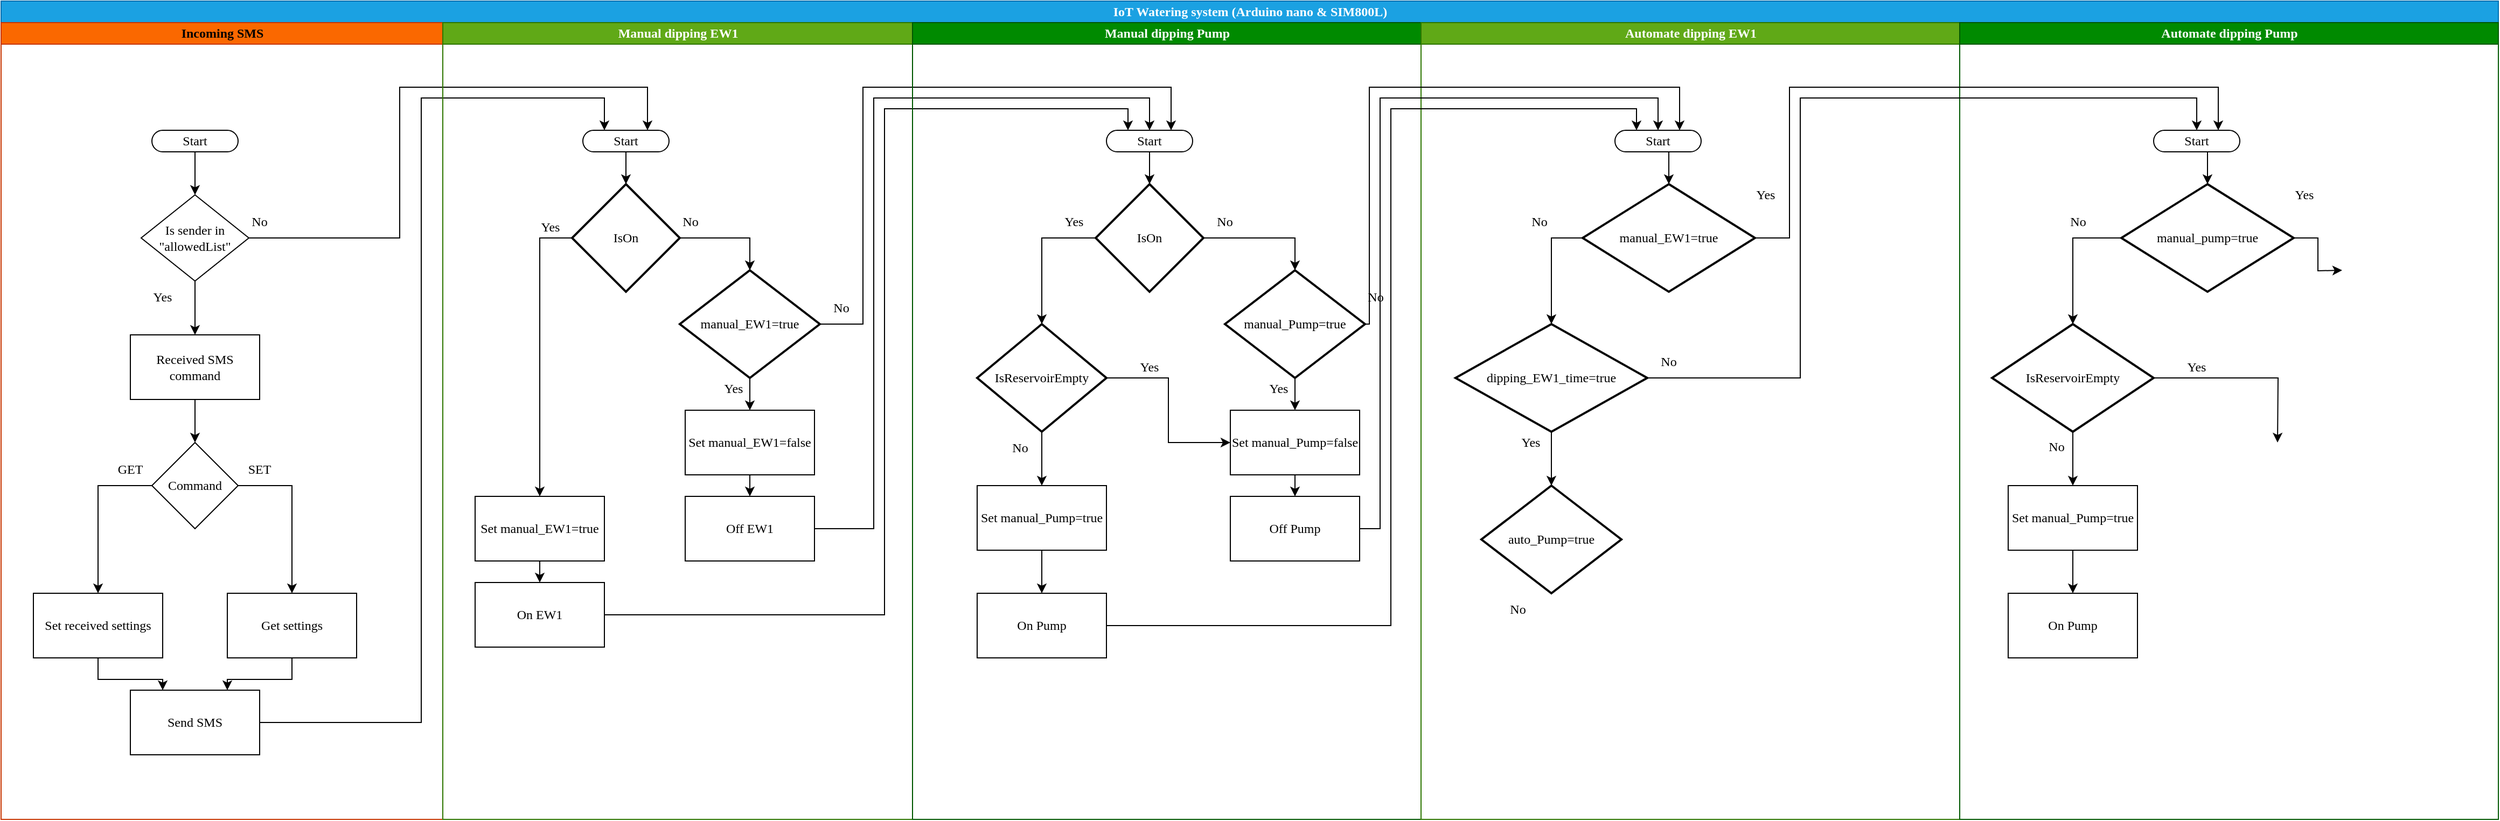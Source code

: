 <mxfile version="21.3.2" type="github">
  <diagram id="kgpKYQtTHZ0yAKxKKP6v" name="Page-1">
    <mxGraphModel dx="1249" dy="740" grid="1" gridSize="10" guides="1" tooltips="1" connect="1" arrows="1" fold="1" page="0" pageScale="1" pageWidth="850" pageHeight="1100" math="0" shadow="0">
      <root>
        <mxCell id="0" />
        <mxCell id="1" parent="0" />
        <mxCell id="xu4zQ6H6kHJUm9Qcrabf-24" value="IoT Watering system (Arduino nano &amp;amp; SIM800L)" style="swimlane;childLayout=stackLayout;resizeParent=1;resizeParentMax=0;startSize=20;html=1;strokeColor=#006EAF;fillColor=#1ba1e2;fontColor=#ffffff;fontFamily=Lucida Console;" vertex="1" parent="1">
          <mxGeometry x="10" y="10" width="2318" height="760" as="geometry" />
        </mxCell>
        <mxCell id="xu4zQ6H6kHJUm9Qcrabf-25" value="Incoming SMS" style="swimlane;startSize=20;html=1;fillColor=#fa6800;fontColor=#000000;strokeColor=#C73500;fontFamily=Lucida Console;" vertex="1" parent="xu4zQ6H6kHJUm9Qcrabf-24">
          <mxGeometry y="20" width="410" height="740" as="geometry">
            <mxRectangle y="20" width="40" height="460" as="alternateBounds" />
          </mxGeometry>
        </mxCell>
        <mxCell id="xu4zQ6H6kHJUm9Qcrabf-32" style="edgeStyle=orthogonalEdgeStyle;rounded=0;orthogonalLoop=1;jettySize=auto;html=1;exitX=0.5;exitY=0.5;exitDx=0;exitDy=10;exitPerimeter=0;entryX=0.5;entryY=0;entryDx=0;entryDy=0;fontFamily=Lucida Console;" edge="1" parent="xu4zQ6H6kHJUm9Qcrabf-25" source="xu4zQ6H6kHJUm9Qcrabf-28" target="xu4zQ6H6kHJUm9Qcrabf-29">
          <mxGeometry relative="1" as="geometry" />
        </mxCell>
        <mxCell id="xu4zQ6H6kHJUm9Qcrabf-28" value="Start" style="html=1;dashed=0;whiteSpace=wrap;shape=mxgraph.dfd.start;fontFamily=Lucida Console;" vertex="1" parent="xu4zQ6H6kHJUm9Qcrabf-25">
          <mxGeometry x="140" y="100" width="80" height="20" as="geometry" />
        </mxCell>
        <mxCell id="xu4zQ6H6kHJUm9Qcrabf-34" value="" style="edgeStyle=orthogonalEdgeStyle;rounded=0;orthogonalLoop=1;jettySize=auto;html=1;fontFamily=Lucida Console;" edge="1" parent="xu4zQ6H6kHJUm9Qcrabf-25" source="xu4zQ6H6kHJUm9Qcrabf-29" target="xu4zQ6H6kHJUm9Qcrabf-33">
          <mxGeometry relative="1" as="geometry" />
        </mxCell>
        <mxCell id="xu4zQ6H6kHJUm9Qcrabf-29" value="Is sender in &quot;allowedList&quot;" style="rhombus;whiteSpace=wrap;html=1;fontFamily=Lucida Console;" vertex="1" parent="xu4zQ6H6kHJUm9Qcrabf-25">
          <mxGeometry x="130" y="160" width="100" height="80" as="geometry" />
        </mxCell>
        <mxCell id="xu4zQ6H6kHJUm9Qcrabf-43" value="" style="edgeStyle=orthogonalEdgeStyle;rounded=0;orthogonalLoop=1;jettySize=auto;html=1;fontFamily=Lucida Console;" edge="1" parent="xu4zQ6H6kHJUm9Qcrabf-25" source="xu4zQ6H6kHJUm9Qcrabf-33" target="xu4zQ6H6kHJUm9Qcrabf-42">
          <mxGeometry relative="1" as="geometry" />
        </mxCell>
        <mxCell id="xu4zQ6H6kHJUm9Qcrabf-33" value="Received SMS command" style="whiteSpace=wrap;html=1;fontFamily=Lucida Console;" vertex="1" parent="xu4zQ6H6kHJUm9Qcrabf-25">
          <mxGeometry x="120" y="290" width="120" height="60" as="geometry" />
        </mxCell>
        <mxCell id="xu4zQ6H6kHJUm9Qcrabf-37" value="No" style="text;html=1;strokeColor=none;fillColor=none;align=center;verticalAlign=middle;whiteSpace=wrap;rounded=0;fontFamily=Lucida Console;" vertex="1" parent="xu4zQ6H6kHJUm9Qcrabf-25">
          <mxGeometry x="210" y="170" width="60" height="30" as="geometry" />
        </mxCell>
        <mxCell id="xu4zQ6H6kHJUm9Qcrabf-38" value="Yes" style="text;html=1;strokeColor=none;fillColor=none;align=center;verticalAlign=middle;whiteSpace=wrap;rounded=0;fontFamily=Lucida Console;" vertex="1" parent="xu4zQ6H6kHJUm9Qcrabf-25">
          <mxGeometry x="120" y="240" width="60" height="30" as="geometry" />
        </mxCell>
        <mxCell id="xu4zQ6H6kHJUm9Qcrabf-45" value="" style="edgeStyle=orthogonalEdgeStyle;rounded=0;orthogonalLoop=1;jettySize=auto;html=1;exitX=0;exitY=0.5;exitDx=0;exitDy=0;fontFamily=Lucida Console;" edge="1" parent="xu4zQ6H6kHJUm9Qcrabf-25" source="xu4zQ6H6kHJUm9Qcrabf-42" target="xu4zQ6H6kHJUm9Qcrabf-44">
          <mxGeometry relative="1" as="geometry" />
        </mxCell>
        <mxCell id="xu4zQ6H6kHJUm9Qcrabf-47" style="edgeStyle=orthogonalEdgeStyle;rounded=0;orthogonalLoop=1;jettySize=auto;html=1;exitX=1;exitY=0.5;exitDx=0;exitDy=0;entryX=0.5;entryY=0;entryDx=0;entryDy=0;fontFamily=Lucida Console;" edge="1" parent="xu4zQ6H6kHJUm9Qcrabf-25" source="xu4zQ6H6kHJUm9Qcrabf-42" target="xu4zQ6H6kHJUm9Qcrabf-46">
          <mxGeometry relative="1" as="geometry" />
        </mxCell>
        <mxCell id="xu4zQ6H6kHJUm9Qcrabf-42" value="Command" style="rhombus;whiteSpace=wrap;html=1;fontFamily=Lucida Console;" vertex="1" parent="xu4zQ6H6kHJUm9Qcrabf-25">
          <mxGeometry x="140" y="390" width="80" height="80" as="geometry" />
        </mxCell>
        <mxCell id="xu4zQ6H6kHJUm9Qcrabf-67" style="edgeStyle=orthogonalEdgeStyle;rounded=0;orthogonalLoop=1;jettySize=auto;html=1;entryX=0.25;entryY=0;entryDx=0;entryDy=0;fontFamily=Lucida Console;" edge="1" parent="xu4zQ6H6kHJUm9Qcrabf-25" source="xu4zQ6H6kHJUm9Qcrabf-44" target="xu4zQ6H6kHJUm9Qcrabf-66">
          <mxGeometry relative="1" as="geometry" />
        </mxCell>
        <mxCell id="xu4zQ6H6kHJUm9Qcrabf-44" value="Set received settings" style="whiteSpace=wrap;html=1;fontFamily=Lucida Console;" vertex="1" parent="xu4zQ6H6kHJUm9Qcrabf-25">
          <mxGeometry x="30" y="530" width="120" height="60" as="geometry" />
        </mxCell>
        <mxCell id="xu4zQ6H6kHJUm9Qcrabf-68" style="edgeStyle=orthogonalEdgeStyle;rounded=0;orthogonalLoop=1;jettySize=auto;html=1;exitX=0.5;exitY=1;exitDx=0;exitDy=0;entryX=0.75;entryY=0;entryDx=0;entryDy=0;fontFamily=Lucida Console;" edge="1" parent="xu4zQ6H6kHJUm9Qcrabf-25" source="xu4zQ6H6kHJUm9Qcrabf-46" target="xu4zQ6H6kHJUm9Qcrabf-66">
          <mxGeometry relative="1" as="geometry" />
        </mxCell>
        <mxCell id="xu4zQ6H6kHJUm9Qcrabf-46" value="Get settings" style="whiteSpace=wrap;html=1;fontFamily=Lucida Console;" vertex="1" parent="xu4zQ6H6kHJUm9Qcrabf-25">
          <mxGeometry x="210" y="530" width="120" height="60" as="geometry" />
        </mxCell>
        <mxCell id="xu4zQ6H6kHJUm9Qcrabf-64" value="GET" style="text;html=1;strokeColor=none;fillColor=none;align=center;verticalAlign=middle;whiteSpace=wrap;rounded=0;fontFamily=Lucida Console;" vertex="1" parent="xu4zQ6H6kHJUm9Qcrabf-25">
          <mxGeometry x="90" y="400" width="60" height="30" as="geometry" />
        </mxCell>
        <mxCell id="xu4zQ6H6kHJUm9Qcrabf-65" value="SET" style="text;html=1;strokeColor=none;fillColor=none;align=center;verticalAlign=middle;whiteSpace=wrap;rounded=0;fontFamily=Lucida Console;" vertex="1" parent="xu4zQ6H6kHJUm9Qcrabf-25">
          <mxGeometry x="210" y="400" width="60" height="30" as="geometry" />
        </mxCell>
        <mxCell id="xu4zQ6H6kHJUm9Qcrabf-66" value="Send SMS" style="whiteSpace=wrap;html=1;fontFamily=Lucida Console;" vertex="1" parent="xu4zQ6H6kHJUm9Qcrabf-25">
          <mxGeometry x="120" y="620" width="120" height="60" as="geometry" />
        </mxCell>
        <mxCell id="xu4zQ6H6kHJUm9Qcrabf-36" value="" style="edgeStyle=orthogonalEdgeStyle;rounded=0;orthogonalLoop=1;jettySize=auto;html=1;entryX=0.75;entryY=0;entryDx=0;entryDy=0;entryPerimeter=0;fontFamily=Lucida Console;" edge="1" parent="xu4zQ6H6kHJUm9Qcrabf-24" source="xu4zQ6H6kHJUm9Qcrabf-29" target="xu4zQ6H6kHJUm9Qcrabf-73">
          <mxGeometry relative="1" as="geometry">
            <mxPoint x="320" y="220" as="targetPoint" />
            <Array as="points">
              <mxPoint x="370" y="220" />
              <mxPoint x="370" y="80" />
              <mxPoint x="600" y="80" />
            </Array>
          </mxGeometry>
        </mxCell>
        <mxCell id="xu4zQ6H6kHJUm9Qcrabf-70" style="edgeStyle=orthogonalEdgeStyle;rounded=0;orthogonalLoop=1;jettySize=auto;html=1;exitX=1;exitY=0.5;exitDx=0;exitDy=0;entryX=0.25;entryY=0;entryDx=0;entryDy=0;entryPerimeter=0;fontFamily=Lucida Console;" edge="1" parent="xu4zQ6H6kHJUm9Qcrabf-24" source="xu4zQ6H6kHJUm9Qcrabf-66" target="xu4zQ6H6kHJUm9Qcrabf-73">
          <mxGeometry relative="1" as="geometry">
            <mxPoint x="670" y="70" as="targetPoint" />
            <Array as="points">
              <mxPoint x="390" y="670" />
              <mxPoint x="390" y="90" />
              <mxPoint x="560" y="90" />
            </Array>
          </mxGeometry>
        </mxCell>
        <mxCell id="xu4zQ6H6kHJUm9Qcrabf-71" value="Manual dipping EW1" style="swimlane;startSize=20;html=1;fillColor=#60a917;fontColor=#ffffff;strokeColor=#2D7600;fontFamily=Lucida Console;" vertex="1" parent="xu4zQ6H6kHJUm9Qcrabf-24">
          <mxGeometry x="410" y="20" width="436" height="740" as="geometry">
            <mxRectangle y="20" width="40" height="460" as="alternateBounds" />
          </mxGeometry>
        </mxCell>
        <mxCell id="xu4zQ6H6kHJUm9Qcrabf-72" style="edgeStyle=orthogonalEdgeStyle;rounded=0;orthogonalLoop=1;jettySize=auto;html=1;exitX=0.5;exitY=0.5;exitDx=0;exitDy=10;exitPerimeter=0;entryX=0.5;entryY=0;entryDx=0;entryDy=0;entryPerimeter=0;fontFamily=Lucida Console;" edge="1" parent="xu4zQ6H6kHJUm9Qcrabf-71" source="xu4zQ6H6kHJUm9Qcrabf-73" target="xu4zQ6H6kHJUm9Qcrabf-93">
          <mxGeometry relative="1" as="geometry">
            <mxPoint x="170" y="160" as="targetPoint" />
          </mxGeometry>
        </mxCell>
        <mxCell id="xu4zQ6H6kHJUm9Qcrabf-73" value="Start" style="html=1;dashed=0;whiteSpace=wrap;shape=mxgraph.dfd.start;fontFamily=Lucida Console;" vertex="1" parent="xu4zQ6H6kHJUm9Qcrabf-71">
          <mxGeometry x="130" y="100" width="80" height="20" as="geometry" />
        </mxCell>
        <mxCell id="xu4zQ6H6kHJUm9Qcrabf-98" style="edgeStyle=orthogonalEdgeStyle;rounded=0;orthogonalLoop=1;jettySize=auto;html=1;exitX=1;exitY=0.5;exitDx=0;exitDy=0;exitPerimeter=0;entryX=0.5;entryY=0;entryDx=0;entryDy=0;entryPerimeter=0;fontFamily=Lucida Console;" edge="1" parent="xu4zQ6H6kHJUm9Qcrabf-71" source="xu4zQ6H6kHJUm9Qcrabf-93" target="xu4zQ6H6kHJUm9Qcrabf-97">
          <mxGeometry relative="1" as="geometry" />
        </mxCell>
        <mxCell id="xu4zQ6H6kHJUm9Qcrabf-106" style="edgeStyle=orthogonalEdgeStyle;rounded=0;orthogonalLoop=1;jettySize=auto;html=1;exitX=0;exitY=0.5;exitDx=0;exitDy=0;exitPerimeter=0;fontFamily=Lucida Console;" edge="1" parent="xu4zQ6H6kHJUm9Qcrabf-71" source="xu4zQ6H6kHJUm9Qcrabf-93" target="xu4zQ6H6kHJUm9Qcrabf-103">
          <mxGeometry relative="1" as="geometry" />
        </mxCell>
        <mxCell id="xu4zQ6H6kHJUm9Qcrabf-93" value="IsOn" style="strokeWidth=2;html=1;shape=mxgraph.flowchart.decision;whiteSpace=wrap;fontFamily=Lucida Console;" vertex="1" parent="xu4zQ6H6kHJUm9Qcrabf-71">
          <mxGeometry x="120" y="150" width="100" height="100" as="geometry" />
        </mxCell>
        <mxCell id="xu4zQ6H6kHJUm9Qcrabf-94" value="No" style="text;html=1;strokeColor=none;fillColor=none;align=center;verticalAlign=middle;whiteSpace=wrap;rounded=0;fontFamily=Lucida Console;" vertex="1" parent="xu4zQ6H6kHJUm9Qcrabf-71">
          <mxGeometry x="220" y="170" width="20" height="30" as="geometry" />
        </mxCell>
        <mxCell id="xu4zQ6H6kHJUm9Qcrabf-95" value="Yes" style="text;html=1;strokeColor=none;fillColor=none;align=center;verticalAlign=middle;whiteSpace=wrap;rounded=0;fontFamily=Lucida Console;" vertex="1" parent="xu4zQ6H6kHJUm9Qcrabf-71">
          <mxGeometry x="90" y="180" width="20" height="20" as="geometry" />
        </mxCell>
        <mxCell id="xu4zQ6H6kHJUm9Qcrabf-102" style="edgeStyle=orthogonalEdgeStyle;rounded=0;orthogonalLoop=1;jettySize=auto;html=1;exitX=0.5;exitY=1;exitDx=0;exitDy=0;exitPerimeter=0;entryX=0.5;entryY=0;entryDx=0;entryDy=0;fontFamily=Lucida Console;" edge="1" parent="xu4zQ6H6kHJUm9Qcrabf-71" source="xu4zQ6H6kHJUm9Qcrabf-97" target="xu4zQ6H6kHJUm9Qcrabf-100">
          <mxGeometry relative="1" as="geometry" />
        </mxCell>
        <mxCell id="xu4zQ6H6kHJUm9Qcrabf-97" value="&lt;div style=&quot;font-size: 12px;&quot;&gt;manual_EW1=true&lt;br style=&quot;font-size: 12px;&quot;&gt;&lt;/div&gt;" style="strokeWidth=2;html=1;shape=mxgraph.flowchart.decision;whiteSpace=wrap;fontSize=12;fontFamily=Lucida Console;" vertex="1" parent="xu4zQ6H6kHJUm9Qcrabf-71">
          <mxGeometry x="220" y="230" width="130" height="100" as="geometry" />
        </mxCell>
        <mxCell id="xu4zQ6H6kHJUm9Qcrabf-99" value="No" style="text;html=1;strokeColor=none;fillColor=none;align=center;verticalAlign=middle;whiteSpace=wrap;rounded=0;fontFamily=Lucida Console;" vertex="1" parent="xu4zQ6H6kHJUm9Qcrabf-71">
          <mxGeometry x="360" y="250" width="20" height="30" as="geometry" />
        </mxCell>
        <mxCell id="xu4zQ6H6kHJUm9Qcrabf-108" style="edgeStyle=orthogonalEdgeStyle;rounded=0;orthogonalLoop=1;jettySize=auto;html=1;exitX=0.5;exitY=1;exitDx=0;exitDy=0;entryX=0.5;entryY=0;entryDx=0;entryDy=0;fontFamily=Lucida Console;" edge="1" parent="xu4zQ6H6kHJUm9Qcrabf-71" source="xu4zQ6H6kHJUm9Qcrabf-100" target="xu4zQ6H6kHJUm9Qcrabf-105">
          <mxGeometry relative="1" as="geometry" />
        </mxCell>
        <mxCell id="xu4zQ6H6kHJUm9Qcrabf-100" value="Set manual_EW1=false" style="whiteSpace=wrap;html=1;fontFamily=Lucida Console;" vertex="1" parent="xu4zQ6H6kHJUm9Qcrabf-71">
          <mxGeometry x="225" y="360" width="120" height="60" as="geometry" />
        </mxCell>
        <mxCell id="xu4zQ6H6kHJUm9Qcrabf-101" value="Yes" style="text;html=1;strokeColor=none;fillColor=none;align=center;verticalAlign=middle;whiteSpace=wrap;rounded=0;fontFamily=Lucida Console;" vertex="1" parent="xu4zQ6H6kHJUm9Qcrabf-71">
          <mxGeometry x="260" y="330" width="20" height="20" as="geometry" />
        </mxCell>
        <mxCell id="xu4zQ6H6kHJUm9Qcrabf-107" style="edgeStyle=orthogonalEdgeStyle;rounded=0;orthogonalLoop=1;jettySize=auto;html=1;exitX=0.5;exitY=1;exitDx=0;exitDy=0;entryX=0.5;entryY=0;entryDx=0;entryDy=0;fontFamily=Lucida Console;" edge="1" parent="xu4zQ6H6kHJUm9Qcrabf-71" source="xu4zQ6H6kHJUm9Qcrabf-103" target="xu4zQ6H6kHJUm9Qcrabf-104">
          <mxGeometry relative="1" as="geometry" />
        </mxCell>
        <mxCell id="xu4zQ6H6kHJUm9Qcrabf-103" value="Set manual_EW1=true" style="whiteSpace=wrap;html=1;fontFamily=Lucida Console;" vertex="1" parent="xu4zQ6H6kHJUm9Qcrabf-71">
          <mxGeometry x="30" y="440" width="120" height="60" as="geometry" />
        </mxCell>
        <mxCell id="xu4zQ6H6kHJUm9Qcrabf-104" value="On EW1" style="whiteSpace=wrap;html=1;fontFamily=Lucida Console;" vertex="1" parent="xu4zQ6H6kHJUm9Qcrabf-71">
          <mxGeometry x="30" y="520" width="120" height="60" as="geometry" />
        </mxCell>
        <mxCell id="xu4zQ6H6kHJUm9Qcrabf-105" value="Off EW1" style="whiteSpace=wrap;html=1;fontFamily=Lucida Console;" vertex="1" parent="xu4zQ6H6kHJUm9Qcrabf-71">
          <mxGeometry x="225" y="440" width="120" height="60" as="geometry" />
        </mxCell>
        <mxCell id="xu4zQ6H6kHJUm9Qcrabf-127" style="edgeStyle=orthogonalEdgeStyle;rounded=0;orthogonalLoop=1;jettySize=auto;html=1;exitX=1;exitY=0.5;exitDx=0;exitDy=0;exitPerimeter=0;entryX=0.75;entryY=0;entryDx=0;entryDy=0;entryPerimeter=0;fontFamily=Lucida Console;" edge="1" parent="xu4zQ6H6kHJUm9Qcrabf-24" source="xu4zQ6H6kHJUm9Qcrabf-97" target="xu4zQ6H6kHJUm9Qcrabf-111">
          <mxGeometry relative="1" as="geometry">
            <Array as="points">
              <mxPoint x="800" y="300" />
              <mxPoint x="800" y="80" />
              <mxPoint x="1086" y="80" />
            </Array>
          </mxGeometry>
        </mxCell>
        <mxCell id="xu4zQ6H6kHJUm9Qcrabf-128" style="edgeStyle=orthogonalEdgeStyle;rounded=0;orthogonalLoop=1;jettySize=auto;html=1;exitX=1;exitY=0.5;exitDx=0;exitDy=0;entryX=0.5;entryY=0.5;entryDx=0;entryDy=-10;entryPerimeter=0;fontFamily=Lucida Console;" edge="1" parent="xu4zQ6H6kHJUm9Qcrabf-24" source="xu4zQ6H6kHJUm9Qcrabf-105" target="xu4zQ6H6kHJUm9Qcrabf-111">
          <mxGeometry relative="1" as="geometry">
            <Array as="points">
              <mxPoint x="810" y="490" />
              <mxPoint x="810" y="90" />
              <mxPoint x="1066" y="90" />
            </Array>
          </mxGeometry>
        </mxCell>
        <mxCell id="xu4zQ6H6kHJUm9Qcrabf-129" style="edgeStyle=orthogonalEdgeStyle;rounded=0;orthogonalLoop=1;jettySize=auto;html=1;exitX=1;exitY=0.5;exitDx=0;exitDy=0;entryX=0.25;entryY=0;entryDx=0;entryDy=0;entryPerimeter=0;fontFamily=Lucida Console;" edge="1" parent="xu4zQ6H6kHJUm9Qcrabf-24" source="xu4zQ6H6kHJUm9Qcrabf-104" target="xu4zQ6H6kHJUm9Qcrabf-111">
          <mxGeometry relative="1" as="geometry">
            <Array as="points">
              <mxPoint x="820" y="570" />
              <mxPoint x="820" y="100" />
              <mxPoint x="1046" y="100" />
            </Array>
          </mxGeometry>
        </mxCell>
        <mxCell id="xu4zQ6H6kHJUm9Qcrabf-109" value="Manual dipping Pump" style="swimlane;startSize=20;html=1;fillColor=#008a00;fontColor=#ffffff;strokeColor=#005700;fontFamily=Lucida Console;" vertex="1" parent="xu4zQ6H6kHJUm9Qcrabf-24">
          <mxGeometry x="846" y="20" width="472" height="740" as="geometry">
            <mxRectangle y="20" width="40" height="460" as="alternateBounds" />
          </mxGeometry>
        </mxCell>
        <mxCell id="xu4zQ6H6kHJUm9Qcrabf-110" style="edgeStyle=orthogonalEdgeStyle;rounded=0;orthogonalLoop=1;jettySize=auto;html=1;exitX=0.5;exitY=0.5;exitDx=0;exitDy=10;exitPerimeter=0;entryX=0.5;entryY=0;entryDx=0;entryDy=0;entryPerimeter=0;fontFamily=Lucida Console;" edge="1" parent="xu4zQ6H6kHJUm9Qcrabf-109" source="xu4zQ6H6kHJUm9Qcrabf-111" target="xu4zQ6H6kHJUm9Qcrabf-114">
          <mxGeometry relative="1" as="geometry">
            <mxPoint x="170" y="160" as="targetPoint" />
          </mxGeometry>
        </mxCell>
        <mxCell id="xu4zQ6H6kHJUm9Qcrabf-111" value="Start" style="html=1;dashed=0;whiteSpace=wrap;shape=mxgraph.dfd.start;fontFamily=Lucida Console;" vertex="1" parent="xu4zQ6H6kHJUm9Qcrabf-109">
          <mxGeometry x="180" y="100" width="80" height="20" as="geometry" />
        </mxCell>
        <mxCell id="xu4zQ6H6kHJUm9Qcrabf-112" style="edgeStyle=orthogonalEdgeStyle;rounded=0;orthogonalLoop=1;jettySize=auto;html=1;exitX=1;exitY=0.5;exitDx=0;exitDy=0;exitPerimeter=0;entryX=0.5;entryY=0;entryDx=0;entryDy=0;entryPerimeter=0;fontFamily=Lucida Console;" edge="1" parent="xu4zQ6H6kHJUm9Qcrabf-109" source="xu4zQ6H6kHJUm9Qcrabf-114" target="xu4zQ6H6kHJUm9Qcrabf-118">
          <mxGeometry relative="1" as="geometry" />
        </mxCell>
        <mxCell id="xu4zQ6H6kHJUm9Qcrabf-136" style="edgeStyle=orthogonalEdgeStyle;rounded=0;orthogonalLoop=1;jettySize=auto;html=1;exitX=0;exitY=0.5;exitDx=0;exitDy=0;exitPerimeter=0;fontFamily=Lucida Console;" edge="1" parent="xu4zQ6H6kHJUm9Qcrabf-109" source="xu4zQ6H6kHJUm9Qcrabf-114" target="xu4zQ6H6kHJUm9Qcrabf-130">
          <mxGeometry relative="1" as="geometry" />
        </mxCell>
        <mxCell id="xu4zQ6H6kHJUm9Qcrabf-114" value="IsOn" style="strokeWidth=2;html=1;shape=mxgraph.flowchart.decision;whiteSpace=wrap;fontFamily=Lucida Console;" vertex="1" parent="xu4zQ6H6kHJUm9Qcrabf-109">
          <mxGeometry x="170" y="150" width="100" height="100" as="geometry" />
        </mxCell>
        <mxCell id="xu4zQ6H6kHJUm9Qcrabf-115" value="No" style="text;html=1;strokeColor=none;fillColor=none;align=center;verticalAlign=middle;whiteSpace=wrap;rounded=0;fontFamily=Lucida Console;" vertex="1" parent="xu4zQ6H6kHJUm9Qcrabf-109">
          <mxGeometry x="280" y="170" width="20" height="30" as="geometry" />
        </mxCell>
        <mxCell id="xu4zQ6H6kHJUm9Qcrabf-116" value="Yes" style="text;html=1;strokeColor=none;fillColor=none;align=center;verticalAlign=middle;whiteSpace=wrap;rounded=0;fontFamily=Lucida Console;" vertex="1" parent="xu4zQ6H6kHJUm9Qcrabf-109">
          <mxGeometry x="140" y="175" width="20" height="20" as="geometry" />
        </mxCell>
        <mxCell id="xu4zQ6H6kHJUm9Qcrabf-117" style="edgeStyle=orthogonalEdgeStyle;rounded=0;orthogonalLoop=1;jettySize=auto;html=1;exitX=0.5;exitY=1;exitDx=0;exitDy=0;exitPerimeter=0;entryX=0.5;entryY=0;entryDx=0;entryDy=0;fontFamily=Lucida Console;" edge="1" parent="xu4zQ6H6kHJUm9Qcrabf-109" source="xu4zQ6H6kHJUm9Qcrabf-118" target="xu4zQ6H6kHJUm9Qcrabf-121">
          <mxGeometry relative="1" as="geometry" />
        </mxCell>
        <mxCell id="xu4zQ6H6kHJUm9Qcrabf-118" value="&lt;div style=&quot;font-size: 12px;&quot;&gt;manual_Pump=true&lt;br style=&quot;font-size: 12px;&quot;&gt;&lt;/div&gt;" style="strokeWidth=2;html=1;shape=mxgraph.flowchart.decision;whiteSpace=wrap;fontSize=12;fontFamily=Lucida Console;" vertex="1" parent="xu4zQ6H6kHJUm9Qcrabf-109">
          <mxGeometry x="290" y="230" width="130" height="100" as="geometry" />
        </mxCell>
        <mxCell id="xu4zQ6H6kHJUm9Qcrabf-119" value="No" style="text;html=1;strokeColor=none;fillColor=none;align=center;verticalAlign=middle;whiteSpace=wrap;rounded=0;fontFamily=Lucida Console;" vertex="1" parent="xu4zQ6H6kHJUm9Qcrabf-109">
          <mxGeometry x="420" y="240" width="20" height="30" as="geometry" />
        </mxCell>
        <mxCell id="xu4zQ6H6kHJUm9Qcrabf-120" style="edgeStyle=orthogonalEdgeStyle;rounded=0;orthogonalLoop=1;jettySize=auto;html=1;exitX=0.5;exitY=1;exitDx=0;exitDy=0;entryX=0.5;entryY=0;entryDx=0;entryDy=0;fontFamily=Lucida Console;" edge="1" parent="xu4zQ6H6kHJUm9Qcrabf-109" source="xu4zQ6H6kHJUm9Qcrabf-121" target="xu4zQ6H6kHJUm9Qcrabf-126">
          <mxGeometry relative="1" as="geometry" />
        </mxCell>
        <mxCell id="xu4zQ6H6kHJUm9Qcrabf-121" value="Set manual_Pump=false" style="whiteSpace=wrap;html=1;fontFamily=Lucida Console;" vertex="1" parent="xu4zQ6H6kHJUm9Qcrabf-109">
          <mxGeometry x="295" y="360" width="120" height="60" as="geometry" />
        </mxCell>
        <mxCell id="xu4zQ6H6kHJUm9Qcrabf-122" value="Yes" style="text;html=1;strokeColor=none;fillColor=none;align=center;verticalAlign=middle;whiteSpace=wrap;rounded=0;fontFamily=Lucida Console;" vertex="1" parent="xu4zQ6H6kHJUm9Qcrabf-109">
          <mxGeometry x="330" y="330" width="20" height="20" as="geometry" />
        </mxCell>
        <mxCell id="xu4zQ6H6kHJUm9Qcrabf-123" style="edgeStyle=orthogonalEdgeStyle;rounded=0;orthogonalLoop=1;jettySize=auto;html=1;exitX=0.5;exitY=1;exitDx=0;exitDy=0;entryX=0.5;entryY=0;entryDx=0;entryDy=0;fontFamily=Lucida Console;" edge="1" parent="xu4zQ6H6kHJUm9Qcrabf-109" source="xu4zQ6H6kHJUm9Qcrabf-124" target="xu4zQ6H6kHJUm9Qcrabf-125">
          <mxGeometry relative="1" as="geometry" />
        </mxCell>
        <mxCell id="xu4zQ6H6kHJUm9Qcrabf-124" value="Set manual_Pump=true" style="whiteSpace=wrap;html=1;fontFamily=Lucida Console;" vertex="1" parent="xu4zQ6H6kHJUm9Qcrabf-109">
          <mxGeometry x="60" y="430" width="120" height="60" as="geometry" />
        </mxCell>
        <mxCell id="xu4zQ6H6kHJUm9Qcrabf-125" value="On Pump" style="whiteSpace=wrap;html=1;fontFamily=Lucida Console;" vertex="1" parent="xu4zQ6H6kHJUm9Qcrabf-109">
          <mxGeometry x="60" y="530" width="120" height="60" as="geometry" />
        </mxCell>
        <mxCell id="xu4zQ6H6kHJUm9Qcrabf-126" value="Off Pump" style="whiteSpace=wrap;html=1;fontFamily=Lucida Console;" vertex="1" parent="xu4zQ6H6kHJUm9Qcrabf-109">
          <mxGeometry x="295" y="440" width="120" height="60" as="geometry" />
        </mxCell>
        <mxCell id="xu4zQ6H6kHJUm9Qcrabf-134" style="edgeStyle=orthogonalEdgeStyle;rounded=0;orthogonalLoop=1;jettySize=auto;html=1;exitX=1;exitY=0.5;exitDx=0;exitDy=0;exitPerimeter=0;entryX=0;entryY=0.5;entryDx=0;entryDy=0;fontFamily=Lucida Console;" edge="1" parent="xu4zQ6H6kHJUm9Qcrabf-109" source="xu4zQ6H6kHJUm9Qcrabf-130" target="xu4zQ6H6kHJUm9Qcrabf-121">
          <mxGeometry relative="1" as="geometry" />
        </mxCell>
        <mxCell id="xu4zQ6H6kHJUm9Qcrabf-135" style="edgeStyle=orthogonalEdgeStyle;rounded=0;orthogonalLoop=1;jettySize=auto;html=1;exitX=0.5;exitY=1;exitDx=0;exitDy=0;exitPerimeter=0;entryX=0.5;entryY=0;entryDx=0;entryDy=0;fontFamily=Lucida Console;" edge="1" parent="xu4zQ6H6kHJUm9Qcrabf-109" source="xu4zQ6H6kHJUm9Qcrabf-130" target="xu4zQ6H6kHJUm9Qcrabf-124">
          <mxGeometry relative="1" as="geometry" />
        </mxCell>
        <mxCell id="xu4zQ6H6kHJUm9Qcrabf-130" value="IsReservoirEmpty" style="strokeWidth=2;html=1;shape=mxgraph.flowchart.decision;whiteSpace=wrap;fontFamily=Lucida Console;" vertex="1" parent="xu4zQ6H6kHJUm9Qcrabf-109">
          <mxGeometry x="60" y="280" width="120" height="100" as="geometry" />
        </mxCell>
        <mxCell id="xu4zQ6H6kHJUm9Qcrabf-131" value="Yes" style="text;html=1;strokeColor=none;fillColor=none;align=center;verticalAlign=middle;whiteSpace=wrap;rounded=0;fontFamily=Lucida Console;" vertex="1" parent="xu4zQ6H6kHJUm9Qcrabf-109">
          <mxGeometry x="210" y="310" width="20" height="20" as="geometry" />
        </mxCell>
        <mxCell id="xu4zQ6H6kHJUm9Qcrabf-132" value="No" style="text;html=1;strokeColor=none;fillColor=none;align=center;verticalAlign=middle;whiteSpace=wrap;rounded=0;fontFamily=Lucida Console;" vertex="1" parent="xu4zQ6H6kHJUm9Qcrabf-109">
          <mxGeometry x="90" y="380" width="20" height="30" as="geometry" />
        </mxCell>
        <mxCell id="xu4zQ6H6kHJUm9Qcrabf-137" value="Automate dipping EW1" style="swimlane;startSize=20;html=1;fillColor=#60a917;fontColor=#ffffff;strokeColor=#2D7600;fontFamily=Lucida Console;" vertex="1" parent="xu4zQ6H6kHJUm9Qcrabf-24">
          <mxGeometry x="1318" y="20" width="500" height="740" as="geometry">
            <mxRectangle y="20" width="40" height="460" as="alternateBounds" />
          </mxGeometry>
        </mxCell>
        <mxCell id="xu4zQ6H6kHJUm9Qcrabf-138" style="edgeStyle=orthogonalEdgeStyle;rounded=0;orthogonalLoop=1;jettySize=auto;html=1;exitX=0.5;exitY=0.5;exitDx=0;exitDy=10;exitPerimeter=0;entryX=0.5;entryY=0;entryDx=0;entryDy=0;entryPerimeter=0;fontFamily=Lucida Console;" edge="1" parent="xu4zQ6H6kHJUm9Qcrabf-137" source="xu4zQ6H6kHJUm9Qcrabf-139" target="xu4zQ6H6kHJUm9Qcrabf-142">
          <mxGeometry relative="1" as="geometry">
            <mxPoint x="170" y="160" as="targetPoint" />
          </mxGeometry>
        </mxCell>
        <mxCell id="xu4zQ6H6kHJUm9Qcrabf-139" value="Start" style="html=1;dashed=0;whiteSpace=wrap;shape=mxgraph.dfd.start;fontFamily=Lucida Console;" vertex="1" parent="xu4zQ6H6kHJUm9Qcrabf-137">
          <mxGeometry x="180" y="100" width="80" height="20" as="geometry" />
        </mxCell>
        <mxCell id="xu4zQ6H6kHJUm9Qcrabf-182" style="edgeStyle=orthogonalEdgeStyle;rounded=0;orthogonalLoop=1;jettySize=auto;html=1;exitX=0;exitY=0.5;exitDx=0;exitDy=0;exitPerimeter=0;entryX=0.5;entryY=0;entryDx=0;entryDy=0;entryPerimeter=0;" edge="1" parent="xu4zQ6H6kHJUm9Qcrabf-137" source="xu4zQ6H6kHJUm9Qcrabf-142" target="xu4zQ6H6kHJUm9Qcrabf-181">
          <mxGeometry relative="1" as="geometry" />
        </mxCell>
        <mxCell id="xu4zQ6H6kHJUm9Qcrabf-142" value="&lt;div style=&quot;font-size: 12px;&quot;&gt;manual_EW1=true&lt;br style=&quot;font-size: 12px;&quot;&gt;&lt;/div&gt;" style="strokeWidth=2;html=1;shape=mxgraph.flowchart.decision;whiteSpace=wrap;fontFamily=Lucida Console;" vertex="1" parent="xu4zQ6H6kHJUm9Qcrabf-137">
          <mxGeometry x="150" y="150" width="160" height="100" as="geometry" />
        </mxCell>
        <mxCell id="xu4zQ6H6kHJUm9Qcrabf-143" value="No" style="text;html=1;strokeColor=none;fillColor=none;align=center;verticalAlign=middle;whiteSpace=wrap;rounded=0;fontFamily=Lucida Console;" vertex="1" parent="xu4zQ6H6kHJUm9Qcrabf-137">
          <mxGeometry x="100" y="170" width="20" height="30" as="geometry" />
        </mxCell>
        <mxCell id="xu4zQ6H6kHJUm9Qcrabf-144" value="Yes" style="text;html=1;strokeColor=none;fillColor=none;align=center;verticalAlign=middle;whiteSpace=wrap;rounded=0;fontFamily=Lucida Console;" vertex="1" parent="xu4zQ6H6kHJUm9Qcrabf-137">
          <mxGeometry x="310" y="150" width="20" height="20" as="geometry" />
        </mxCell>
        <mxCell id="xu4zQ6H6kHJUm9Qcrabf-184" style="edgeStyle=orthogonalEdgeStyle;rounded=0;orthogonalLoop=1;jettySize=auto;html=1;exitX=0.5;exitY=1;exitDx=0;exitDy=0;exitPerimeter=0;entryX=0.5;entryY=0;entryDx=0;entryDy=0;entryPerimeter=0;" edge="1" parent="xu4zQ6H6kHJUm9Qcrabf-137" source="xu4zQ6H6kHJUm9Qcrabf-181" target="xu4zQ6H6kHJUm9Qcrabf-183">
          <mxGeometry relative="1" as="geometry" />
        </mxCell>
        <mxCell id="xu4zQ6H6kHJUm9Qcrabf-181" value="&lt;div style=&quot;font-size: 12px;&quot;&gt;dipping_EW1_time=true&lt;br style=&quot;font-size: 12px;&quot;&gt;&lt;/div&gt;" style="strokeWidth=2;html=1;shape=mxgraph.flowchart.decision;whiteSpace=wrap;fontSize=12;fontFamily=Lucida Console;" vertex="1" parent="xu4zQ6H6kHJUm9Qcrabf-137">
          <mxGeometry x="32" y="280" width="178" height="100" as="geometry" />
        </mxCell>
        <mxCell id="xu4zQ6H6kHJUm9Qcrabf-183" value="&lt;div style=&quot;font-size: 12px;&quot;&gt;auto_Pump=true&lt;br style=&quot;font-size: 12px;&quot;&gt;&lt;/div&gt;" style="strokeWidth=2;html=1;shape=mxgraph.flowchart.decision;whiteSpace=wrap;fontSize=12;fontFamily=Lucida Console;" vertex="1" parent="xu4zQ6H6kHJUm9Qcrabf-137">
          <mxGeometry x="56" y="430" width="130" height="100" as="geometry" />
        </mxCell>
        <mxCell id="xu4zQ6H6kHJUm9Qcrabf-185" value="No" style="text;html=1;strokeColor=none;fillColor=none;align=center;verticalAlign=middle;whiteSpace=wrap;rounded=0;fontFamily=Lucida Console;" vertex="1" parent="xu4zQ6H6kHJUm9Qcrabf-137">
          <mxGeometry x="220" y="300" width="20" height="30" as="geometry" />
        </mxCell>
        <mxCell id="xu4zQ6H6kHJUm9Qcrabf-186" value="No" style="text;html=1;strokeColor=none;fillColor=none;align=center;verticalAlign=middle;whiteSpace=wrap;rounded=0;fontFamily=Lucida Console;" vertex="1" parent="xu4zQ6H6kHJUm9Qcrabf-137">
          <mxGeometry x="80" y="530" width="20" height="30" as="geometry" />
        </mxCell>
        <mxCell id="xu4zQ6H6kHJUm9Qcrabf-187" value="Yes" style="text;html=1;strokeColor=none;fillColor=none;align=center;verticalAlign=middle;whiteSpace=wrap;rounded=0;fontFamily=Lucida Console;" vertex="1" parent="xu4zQ6H6kHJUm9Qcrabf-137">
          <mxGeometry x="92" y="380" width="20" height="20" as="geometry" />
        </mxCell>
        <mxCell id="xu4zQ6H6kHJUm9Qcrabf-164" value="&lt;div&gt;Automate dipping Pump&lt;/div&gt;" style="swimlane;startSize=20;html=1;fillColor=#008a00;fontColor=#ffffff;strokeColor=#005700;fontFamily=Lucida Console;" vertex="1" parent="xu4zQ6H6kHJUm9Qcrabf-24">
          <mxGeometry x="1818" y="20" width="500" height="740" as="geometry">
            <mxRectangle y="20" width="40" height="460" as="alternateBounds" />
          </mxGeometry>
        </mxCell>
        <mxCell id="xu4zQ6H6kHJUm9Qcrabf-165" style="edgeStyle=orthogonalEdgeStyle;rounded=0;orthogonalLoop=1;jettySize=auto;html=1;exitX=0.5;exitY=0.5;exitDx=0;exitDy=10;exitPerimeter=0;entryX=0.5;entryY=0;entryDx=0;entryDy=0;entryPerimeter=0;fontFamily=Lucida Console;" edge="1" parent="xu4zQ6H6kHJUm9Qcrabf-164" source="xu4zQ6H6kHJUm9Qcrabf-166" target="xu4zQ6H6kHJUm9Qcrabf-169">
          <mxGeometry relative="1" as="geometry">
            <mxPoint x="170" y="160" as="targetPoint" />
          </mxGeometry>
        </mxCell>
        <mxCell id="xu4zQ6H6kHJUm9Qcrabf-166" value="Start" style="html=1;dashed=0;whiteSpace=wrap;shape=mxgraph.dfd.start;fontFamily=Lucida Console;" vertex="1" parent="xu4zQ6H6kHJUm9Qcrabf-164">
          <mxGeometry x="180" y="100" width="80" height="20" as="geometry" />
        </mxCell>
        <mxCell id="xu4zQ6H6kHJUm9Qcrabf-167" style="edgeStyle=orthogonalEdgeStyle;rounded=0;orthogonalLoop=1;jettySize=auto;html=1;exitX=1;exitY=0.5;exitDx=0;exitDy=0;exitPerimeter=0;entryX=0.5;entryY=0;entryDx=0;entryDy=0;entryPerimeter=0;fontFamily=Lucida Console;" edge="1" parent="xu4zQ6H6kHJUm9Qcrabf-164" source="xu4zQ6H6kHJUm9Qcrabf-169">
          <mxGeometry relative="1" as="geometry">
            <mxPoint x="355" y="230" as="targetPoint" />
          </mxGeometry>
        </mxCell>
        <mxCell id="xu4zQ6H6kHJUm9Qcrabf-168" style="edgeStyle=orthogonalEdgeStyle;rounded=0;orthogonalLoop=1;jettySize=auto;html=1;exitX=0;exitY=0.5;exitDx=0;exitDy=0;exitPerimeter=0;fontFamily=Lucida Console;" edge="1" parent="xu4zQ6H6kHJUm9Qcrabf-164" source="xu4zQ6H6kHJUm9Qcrabf-169" target="xu4zQ6H6kHJUm9Qcrabf-177">
          <mxGeometry relative="1" as="geometry" />
        </mxCell>
        <mxCell id="xu4zQ6H6kHJUm9Qcrabf-169" value="&lt;div style=&quot;font-size: 12px;&quot;&gt;manual_pump=true&lt;br style=&quot;font-size: 12px;&quot;&gt;&lt;/div&gt;" style="strokeWidth=2;html=1;shape=mxgraph.flowchart.decision;whiteSpace=wrap;fontFamily=Lucida Console;" vertex="1" parent="xu4zQ6H6kHJUm9Qcrabf-164">
          <mxGeometry x="150" y="150" width="160" height="100" as="geometry" />
        </mxCell>
        <mxCell id="xu4zQ6H6kHJUm9Qcrabf-170" value="No" style="text;html=1;strokeColor=none;fillColor=none;align=center;verticalAlign=middle;whiteSpace=wrap;rounded=0;fontFamily=Lucida Console;" vertex="1" parent="xu4zQ6H6kHJUm9Qcrabf-164">
          <mxGeometry x="100" y="170" width="20" height="30" as="geometry" />
        </mxCell>
        <mxCell id="xu4zQ6H6kHJUm9Qcrabf-171" value="Yes" style="text;html=1;strokeColor=none;fillColor=none;align=center;verticalAlign=middle;whiteSpace=wrap;rounded=0;fontFamily=Lucida Console;" vertex="1" parent="xu4zQ6H6kHJUm9Qcrabf-164">
          <mxGeometry x="310" y="150" width="20" height="20" as="geometry" />
        </mxCell>
        <mxCell id="xu4zQ6H6kHJUm9Qcrabf-172" style="edgeStyle=orthogonalEdgeStyle;rounded=0;orthogonalLoop=1;jettySize=auto;html=1;exitX=0.5;exitY=1;exitDx=0;exitDy=0;entryX=0.5;entryY=0;entryDx=0;entryDy=0;fontFamily=Lucida Console;" edge="1" parent="xu4zQ6H6kHJUm9Qcrabf-164" source="xu4zQ6H6kHJUm9Qcrabf-173" target="xu4zQ6H6kHJUm9Qcrabf-174">
          <mxGeometry relative="1" as="geometry" />
        </mxCell>
        <mxCell id="xu4zQ6H6kHJUm9Qcrabf-173" value="Set manual_Pump=true" style="whiteSpace=wrap;html=1;fontFamily=Lucida Console;" vertex="1" parent="xu4zQ6H6kHJUm9Qcrabf-164">
          <mxGeometry x="45" y="430" width="120" height="60" as="geometry" />
        </mxCell>
        <mxCell id="xu4zQ6H6kHJUm9Qcrabf-174" value="On Pump" style="whiteSpace=wrap;html=1;fontFamily=Lucida Console;" vertex="1" parent="xu4zQ6H6kHJUm9Qcrabf-164">
          <mxGeometry x="45" y="530" width="120" height="60" as="geometry" />
        </mxCell>
        <mxCell id="xu4zQ6H6kHJUm9Qcrabf-175" style="edgeStyle=orthogonalEdgeStyle;rounded=0;orthogonalLoop=1;jettySize=auto;html=1;exitX=1;exitY=0.5;exitDx=0;exitDy=0;exitPerimeter=0;entryX=0;entryY=0.5;entryDx=0;entryDy=0;fontFamily=Lucida Console;" edge="1" parent="xu4zQ6H6kHJUm9Qcrabf-164" source="xu4zQ6H6kHJUm9Qcrabf-177">
          <mxGeometry relative="1" as="geometry">
            <mxPoint x="295" y="390" as="targetPoint" />
          </mxGeometry>
        </mxCell>
        <mxCell id="xu4zQ6H6kHJUm9Qcrabf-176" style="edgeStyle=orthogonalEdgeStyle;rounded=0;orthogonalLoop=1;jettySize=auto;html=1;exitX=0.5;exitY=1;exitDx=0;exitDy=0;exitPerimeter=0;entryX=0.5;entryY=0;entryDx=0;entryDy=0;fontFamily=Lucida Console;" edge="1" parent="xu4zQ6H6kHJUm9Qcrabf-164" source="xu4zQ6H6kHJUm9Qcrabf-177" target="xu4zQ6H6kHJUm9Qcrabf-173">
          <mxGeometry relative="1" as="geometry" />
        </mxCell>
        <mxCell id="xu4zQ6H6kHJUm9Qcrabf-177" value="IsReservoirEmpty" style="strokeWidth=2;html=1;shape=mxgraph.flowchart.decision;whiteSpace=wrap;fontFamily=Lucida Console;" vertex="1" parent="xu4zQ6H6kHJUm9Qcrabf-164">
          <mxGeometry x="30" y="280" width="150" height="100" as="geometry" />
        </mxCell>
        <mxCell id="xu4zQ6H6kHJUm9Qcrabf-178" value="Yes" style="text;html=1;strokeColor=none;fillColor=none;align=center;verticalAlign=middle;whiteSpace=wrap;rounded=0;fontFamily=Lucida Console;" vertex="1" parent="xu4zQ6H6kHJUm9Qcrabf-164">
          <mxGeometry x="210" y="310" width="20" height="20" as="geometry" />
        </mxCell>
        <mxCell id="xu4zQ6H6kHJUm9Qcrabf-179" value="No" style="text;html=1;strokeColor=none;fillColor=none;align=center;verticalAlign=middle;whiteSpace=wrap;rounded=0;fontFamily=Lucida Console;" vertex="1" parent="xu4zQ6H6kHJUm9Qcrabf-164">
          <mxGeometry x="80" y="379" width="20" height="30" as="geometry" />
        </mxCell>
        <mxCell id="xu4zQ6H6kHJUm9Qcrabf-160" style="edgeStyle=orthogonalEdgeStyle;rounded=0;orthogonalLoop=1;jettySize=auto;html=1;exitX=1;exitY=0.5;exitDx=0;exitDy=0;exitPerimeter=0;entryX=0.75;entryY=0;entryDx=0;entryDy=0;entryPerimeter=0;fontFamily=Lucida Console;" edge="1" parent="xu4zQ6H6kHJUm9Qcrabf-24" source="xu4zQ6H6kHJUm9Qcrabf-118" target="xu4zQ6H6kHJUm9Qcrabf-139">
          <mxGeometry relative="1" as="geometry">
            <Array as="points">
              <mxPoint x="1270" y="300" />
              <mxPoint x="1270" y="80" />
              <mxPoint x="1558" y="80" />
            </Array>
          </mxGeometry>
        </mxCell>
        <mxCell id="xu4zQ6H6kHJUm9Qcrabf-161" style="edgeStyle=orthogonalEdgeStyle;rounded=0;orthogonalLoop=1;jettySize=auto;html=1;exitX=1;exitY=0.5;exitDx=0;exitDy=0;entryX=0.5;entryY=0.5;entryDx=0;entryDy=-10;entryPerimeter=0;fontFamily=Lucida Console;" edge="1" parent="xu4zQ6H6kHJUm9Qcrabf-24" source="xu4zQ6H6kHJUm9Qcrabf-126" target="xu4zQ6H6kHJUm9Qcrabf-139">
          <mxGeometry relative="1" as="geometry">
            <Array as="points">
              <mxPoint x="1280" y="490" />
              <mxPoint x="1280" y="90" />
              <mxPoint x="1538" y="90" />
            </Array>
          </mxGeometry>
        </mxCell>
        <mxCell id="xu4zQ6H6kHJUm9Qcrabf-162" style="edgeStyle=orthogonalEdgeStyle;rounded=0;orthogonalLoop=1;jettySize=auto;html=1;exitX=1;exitY=0.5;exitDx=0;exitDy=0;entryX=0.25;entryY=0;entryDx=0;entryDy=0;entryPerimeter=0;fontFamily=Lucida Console;" edge="1" parent="xu4zQ6H6kHJUm9Qcrabf-24" source="xu4zQ6H6kHJUm9Qcrabf-125" target="xu4zQ6H6kHJUm9Qcrabf-139">
          <mxGeometry relative="1" as="geometry">
            <Array as="points">
              <mxPoint x="1290" y="580" />
              <mxPoint x="1290" y="100" />
              <mxPoint x="1518" y="100" />
            </Array>
          </mxGeometry>
        </mxCell>
        <mxCell id="xu4zQ6H6kHJUm9Qcrabf-180" style="edgeStyle=orthogonalEdgeStyle;rounded=0;orthogonalLoop=1;jettySize=auto;html=1;exitX=1;exitY=0.5;exitDx=0;exitDy=0;exitPerimeter=0;entryX=0.75;entryY=0;entryDx=0;entryDy=0;entryPerimeter=0;" edge="1" parent="xu4zQ6H6kHJUm9Qcrabf-24" source="xu4zQ6H6kHJUm9Qcrabf-142" target="xu4zQ6H6kHJUm9Qcrabf-166">
          <mxGeometry relative="1" as="geometry">
            <Array as="points">
              <mxPoint x="1660" y="220" />
              <mxPoint x="1660" y="80" />
              <mxPoint x="2058" y="80" />
            </Array>
          </mxGeometry>
        </mxCell>
        <mxCell id="xu4zQ6H6kHJUm9Qcrabf-189" style="edgeStyle=orthogonalEdgeStyle;rounded=0;orthogonalLoop=1;jettySize=auto;html=1;exitX=1;exitY=0.5;exitDx=0;exitDy=0;exitPerimeter=0;entryX=0.5;entryY=0.5;entryDx=0;entryDy=-10;entryPerimeter=0;" edge="1" parent="xu4zQ6H6kHJUm9Qcrabf-24" source="xu4zQ6H6kHJUm9Qcrabf-181" target="xu4zQ6H6kHJUm9Qcrabf-166">
          <mxGeometry relative="1" as="geometry">
            <Array as="points">
              <mxPoint x="1670" y="350" />
              <mxPoint x="1670" y="90" />
              <mxPoint x="2038" y="90" />
            </Array>
          </mxGeometry>
        </mxCell>
      </root>
    </mxGraphModel>
  </diagram>
</mxfile>
